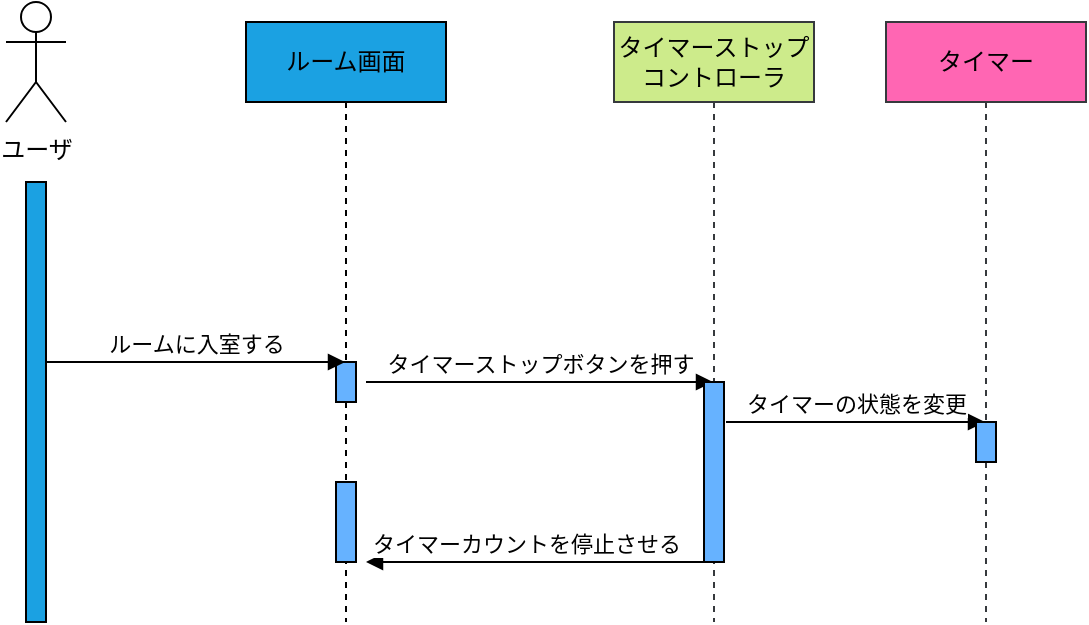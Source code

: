 <mxfile>
    <diagram id="nwMAAaj-PQKLhIy0zyxt" name="ページ1">
        <mxGraphModel dx="1117" dy="708" grid="1" gridSize="10" guides="1" tooltips="1" connect="1" arrows="1" fold="1" page="1" pageScale="1" pageWidth="827" pageHeight="1169" background="#ffffff" math="0" shadow="0">
            <root>
                <mxCell id="0"/>
                <mxCell id="1" parent="0"/>
                <mxCell id="3" value="&lt;font color=&quot;#000000&quot;&gt;ユーザ&lt;/font&gt;" style="shape=umlActor;verticalLabelPosition=bottom;verticalAlign=top;html=1;strokeColor=#000000;fillColor=none;" parent="1" vertex="1">
                    <mxGeometry x="60" y="60" width="30" height="60" as="geometry"/>
                </mxCell>
                <mxCell id="6" value="" style="html=1;points=[];perimeter=orthogonalPerimeter;fontColor=#ffffff;strokeColor=#000000;fillColor=#1ba1e2;" parent="1" vertex="1">
                    <mxGeometry x="70" y="150" width="10" height="220" as="geometry"/>
                </mxCell>
                <mxCell id="7" value="&lt;font color=&quot;#000000&quot;&gt;ルーム画面&lt;/font&gt;" style="shape=umlLifeline;perimeter=lifelinePerimeter;whiteSpace=wrap;html=1;container=1;collapsible=0;recursiveResize=0;outlineConnect=0;fontColor=#ffffff;strokeColor=#000000;fillColor=#1ba1e2;" parent="1" vertex="1">
                    <mxGeometry x="180" y="70" width="100" height="300" as="geometry"/>
                </mxCell>
                <mxCell id="11" value="" style="html=1;points=[];perimeter=orthogonalPerimeter;fontColor=#000000;strokeColor=#000000;fillColor=#66B2FF;" parent="7" vertex="1">
                    <mxGeometry x="45" y="170" width="10" height="20" as="geometry"/>
                </mxCell>
                <mxCell id="18" value="&lt;font color=&quot;#000000&quot; style=&quot;background-color: rgb(255 , 255 , 255)&quot;&gt;タイマーストップボタンを押す&lt;/font&gt;" style="html=1;verticalAlign=bottom;endArrow=block;strokeColor=#000000;" edge="1" parent="7" target="14">
                    <mxGeometry width="80" relative="1" as="geometry">
                        <mxPoint x="60" y="180" as="sourcePoint"/>
                        <mxPoint x="140" y="180" as="targetPoint"/>
                    </mxGeometry>
                </mxCell>
                <mxCell id="20" value="" style="html=1;points=[];perimeter=orthogonalPerimeter;fontColor=#000000;strokeColor=#000000;fillColor=#66B2FF;" vertex="1" parent="7">
                    <mxGeometry x="45" y="230" width="10" height="40" as="geometry"/>
                </mxCell>
                <mxCell id="8" value="&lt;span style=&quot;background-color: rgb(255 , 255 , 255)&quot;&gt;ルームに入室する&lt;/span&gt;" style="html=1;verticalAlign=bottom;endArrow=block;fontColor=#000000;strokeColor=#000000;exitX=1;exitY=0.409;exitDx=0;exitDy=0;exitPerimeter=0;" parent="1" source="6" target="7" edge="1">
                    <mxGeometry x="0.002" width="80" relative="1" as="geometry">
                        <mxPoint x="140" y="240" as="sourcePoint"/>
                        <mxPoint x="210" y="239" as="targetPoint"/>
                        <mxPoint as="offset"/>
                        <Array as="points">
                            <mxPoint x="210" y="240"/>
                        </Array>
                    </mxGeometry>
                </mxCell>
                <mxCell id="14" value="&lt;font color=&quot;#000000&quot;&gt;タイマーストップコントローラ&lt;/font&gt;" style="shape=umlLifeline;perimeter=lifelinePerimeter;whiteSpace=wrap;html=1;container=1;collapsible=0;recursiveResize=0;outlineConnect=0;strokeColor=#36393d;fillColor=#cdeb8b;" parent="1" vertex="1">
                    <mxGeometry x="364" y="70" width="100" height="300" as="geometry"/>
                </mxCell>
                <mxCell id="15" value="" style="html=1;points=[];perimeter=orthogonalPerimeter;fontColor=#000000;strokeColor=#000000;fillColor=#66B2FF;" parent="14" vertex="1">
                    <mxGeometry x="45" y="180" width="10" height="90" as="geometry"/>
                </mxCell>
                <mxCell id="19" value="タイマーの状態を変更" style="html=1;verticalAlign=bottom;endArrow=block;labelBackgroundColor=#FFFFFF;fontColor=#000000;strokeColor=#000000;" edge="1" parent="14" target="16">
                    <mxGeometry width="80" relative="1" as="geometry">
                        <mxPoint x="56" y="200" as="sourcePoint"/>
                        <mxPoint x="136" y="200" as="targetPoint"/>
                    </mxGeometry>
                </mxCell>
                <mxCell id="16" value="&lt;font color=&quot;#000000&quot;&gt;タイマー&lt;/font&gt;" style="shape=umlLifeline;perimeter=lifelinePerimeter;whiteSpace=wrap;html=1;container=1;collapsible=0;recursiveResize=0;outlineConnect=0;strokeColor=#36393d;fillColor=#FF66B3;" vertex="1" parent="1">
                    <mxGeometry x="500" y="70" width="100" height="300" as="geometry"/>
                </mxCell>
                <mxCell id="17" value="" style="html=1;points=[];perimeter=orthogonalPerimeter;fontColor=#000000;strokeColor=#000000;fillColor=#66B2FF;" vertex="1" parent="16">
                    <mxGeometry x="45" y="200" width="10" height="20" as="geometry"/>
                </mxCell>
                <mxCell id="21" value="タイマーカウントを停止させる" style="html=1;verticalAlign=bottom;endArrow=block;labelBackgroundColor=#FFFFFF;fontColor=#000000;strokeColor=#000000;entryX=1.5;entryY=1;entryDx=0;entryDy=0;entryPerimeter=0;" edge="1" parent="1" source="14" target="20">
                    <mxGeometry x="0.078" width="80" relative="1" as="geometry">
                        <mxPoint x="310" y="310" as="sourcePoint"/>
                        <mxPoint x="320" y="310" as="targetPoint"/>
                        <mxPoint as="offset"/>
                    </mxGeometry>
                </mxCell>
            </root>
        </mxGraphModel>
    </diagram>
</mxfile>